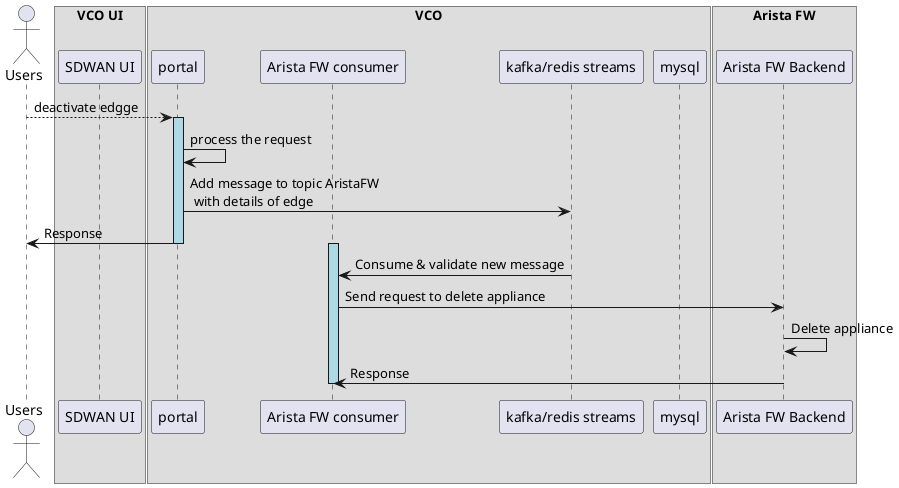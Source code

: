 @startuml
actor Users as user
box "VCO UI"
participant "SDWAN UI" as sdwan_ui
end box
box "VCO"
participant "portal" as portal
participant "Arista FW consumer" as consumer
participant "kafka/redis streams" as kafka
participant "mysql" as mysql
end box
box "Arista FW"
participant "Arista FW Backend" as arista_fw_backend
end box
user --> portal : deactivate edgge
activate portal #LightBlue
portal -> portal : process the request
portal -> kafka: Add message to topic AristaFW \n with details of edge
portal -> user : Response
deactivate portal
activate consumer #LightBlue
consumer <- kafka : Consume & validate new message
consumer -> arista_fw_backend: Send request to delete appliance
arista_fw_backend -> arista_fw_backend: Delete appliance
arista_fw_backend -> consumer: Response 
deactivate consumer

@enduml 

